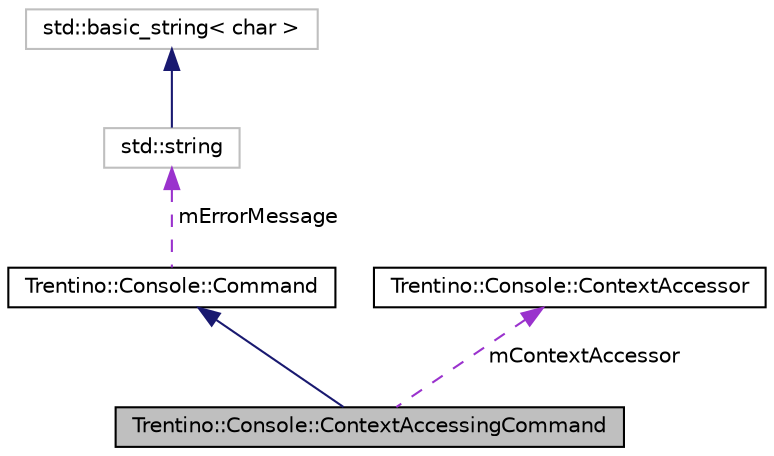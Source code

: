 digraph G
{
  edge [fontname="Helvetica",fontsize="10",labelfontname="Helvetica",labelfontsize="10"];
  node [fontname="Helvetica",fontsize="10",shape=record];
  Node1 [label="Trentino::Console::ContextAccessingCommand",height=0.2,width=0.4,color="black", fillcolor="grey75", style="filled" fontcolor="black"];
  Node2 -> Node1 [dir="back",color="midnightblue",fontsize="10",style="solid",fontname="Helvetica"];
  Node2 [label="Trentino::Console::Command",height=0.2,width=0.4,color="black", fillcolor="white", style="filled",URL="$class_trentino_1_1_console_1_1_command.html",tooltip="A base abstract class for all the users commands."];
  Node3 -> Node2 [dir="back",color="darkorchid3",fontsize="10",style="dashed",label=" mErrorMessage" ,fontname="Helvetica"];
  Node3 [label="std::string",height=0.2,width=0.4,color="grey75", fillcolor="white", style="filled",tooltip="STL class."];
  Node4 -> Node3 [dir="back",color="midnightblue",fontsize="10",style="solid",fontname="Helvetica"];
  Node4 [label="std::basic_string\< char \>",height=0.2,width=0.4,color="grey75", fillcolor="white", style="filled",tooltip="STL class."];
  Node5 -> Node1 [dir="back",color="darkorchid3",fontsize="10",style="dashed",label=" mContextAccessor" ,fontname="Helvetica"];
  Node5 [label="Trentino::Console::ContextAccessor",height=0.2,width=0.4,color="black", fillcolor="white", style="filled",URL="$class_trentino_1_1_console_1_1_context_accessor.html",tooltip="Interface containing only the getter methods for a Context."];
}
